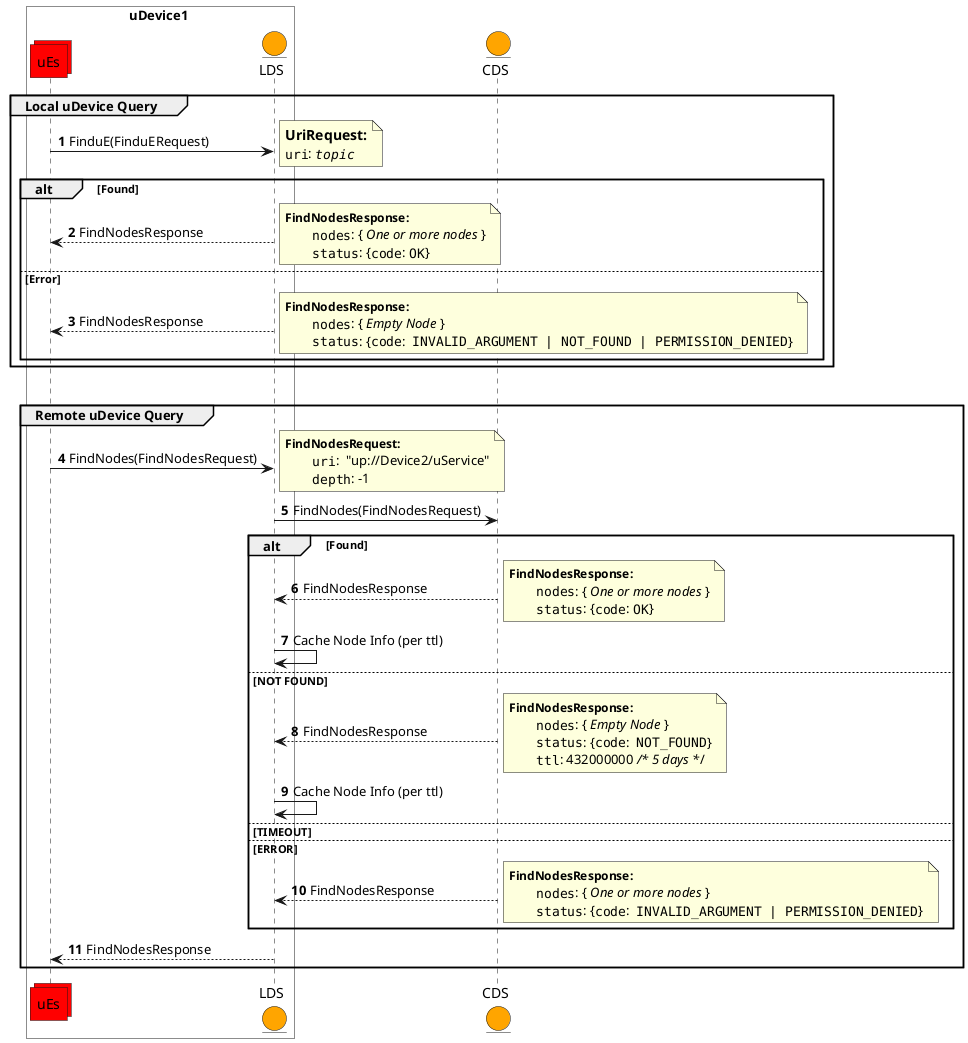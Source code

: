 @startuml
'https://plantuml.com/sequence-diagram

' Copyright (c) 2023 General Motors GTO LLC
'
' Licensed to the Apache Software Foundation (ASF) under one
' or more contributor license agreements.  See the NOTICE file
' distributed with this work for additional information
' regarding copyright ownership.  The ASF licenses this file
' to you under the Apache License, Version 2.0 (the
' "License"); you may not use this file except in compliance
' with the License.  You may obtain a copy of the License at
'
'  http://www.apache.org/licenses/LICENSE-2.0
'
' Unless required by applicable law or agreed to in writing,
' software distributed under the License is distributed on an
' "AS IS" BASIS, WITHOUT WARRANTIES OR CONDITIONS OF ANY
' KIND, either express or implied.  See the License for the
' specific language governing permissions and limitations
' under the License.
'
' SPDX-FileCopyrightText: 2023 General Motors GTO LLC
' SPDX-FileType: SOURCE
' SPDX-License-Identifier: Apache-2.0


autonumber

box uDevice1 #white
	Collections uEs #red
	entity LDS #orange
end box
entity CDS #orange

group Local uDevice Query
	uEs -> LDS: FinduE(FinduERequest)
  	note right
			<size:14>**UriRequest:**</size>
			""uri"": ""//topic//""
	end note
	
	alt Found
		LDS --> uEs: FindNodesResponse
		note right
		<size:12>**FindNodesResponse:**</size>
			""nodes"": { //One or more nodes// }
			""status"": {""code"": ""OK""}
		end note
	else Error
 		LDS --> uEs: FindNodesResponse
		note right
		<size:12>**FindNodesResponse:**</size>
			""nodes"": { //Empty Node// }
			""status"": {""code"":  ""INVALID_ARGUMENT | NOT_FOUND | PERMISSION_DENIED""}
		end note
  end alt
end
|||
group Remote uDevice Query
	uEs -> LDS: FindNodes(FindNodesRequest)
	note right
	<size:12>**FindNodesRequest:**</size>
		""uri"":  "up://Device2/uService"
		""depth"": -1
	end note
	LDS -> CDS: FindNodes(FindNodesRequest)
 	alt Found
		CDS --> LDS: FindNodesResponse
		note right
		<size:12>**FindNodesResponse:**</size>
			""nodes"": { //One or more nodes// }
			""status"": {""code"": ""OK""}
		end note
		LDS -> LDS: Cache Node Info (per ttl)
	else NOT FOUND
  		CDS --> LDS: FindNodesResponse
		note right
		<size:12>**FindNodesResponse:**</size>
			""nodes"": { //Empty Node// }
			""status"": {""code"":  ""NOT_FOUND""}
			""ttl"": 432000000 ///* 5 days *///
		end note
		LDS -> LDS: Cache Node Info (per ttl)
	else TIMEOUT
 		note right
		<size:12>**FindNodesResponse:**</size>
			""nodes"": { //Empty Node// }
			""status"": {""code"":  ""DEADLINE_EXCEEDED""}
		end note
 	else ERROR
 		CDS --> LDS: FindNodesResponse
		note right
		<size:12>**FindNodesResponse:**</size>
			""nodes"": { //One or more nodes// }
			""status"": {""code"":  ""INVALID_ARGUMENT | PERMISSION_DENIED""}
		end note
  	end alt
	LDS --> uEs: FindNodesResponse
end
@enduml